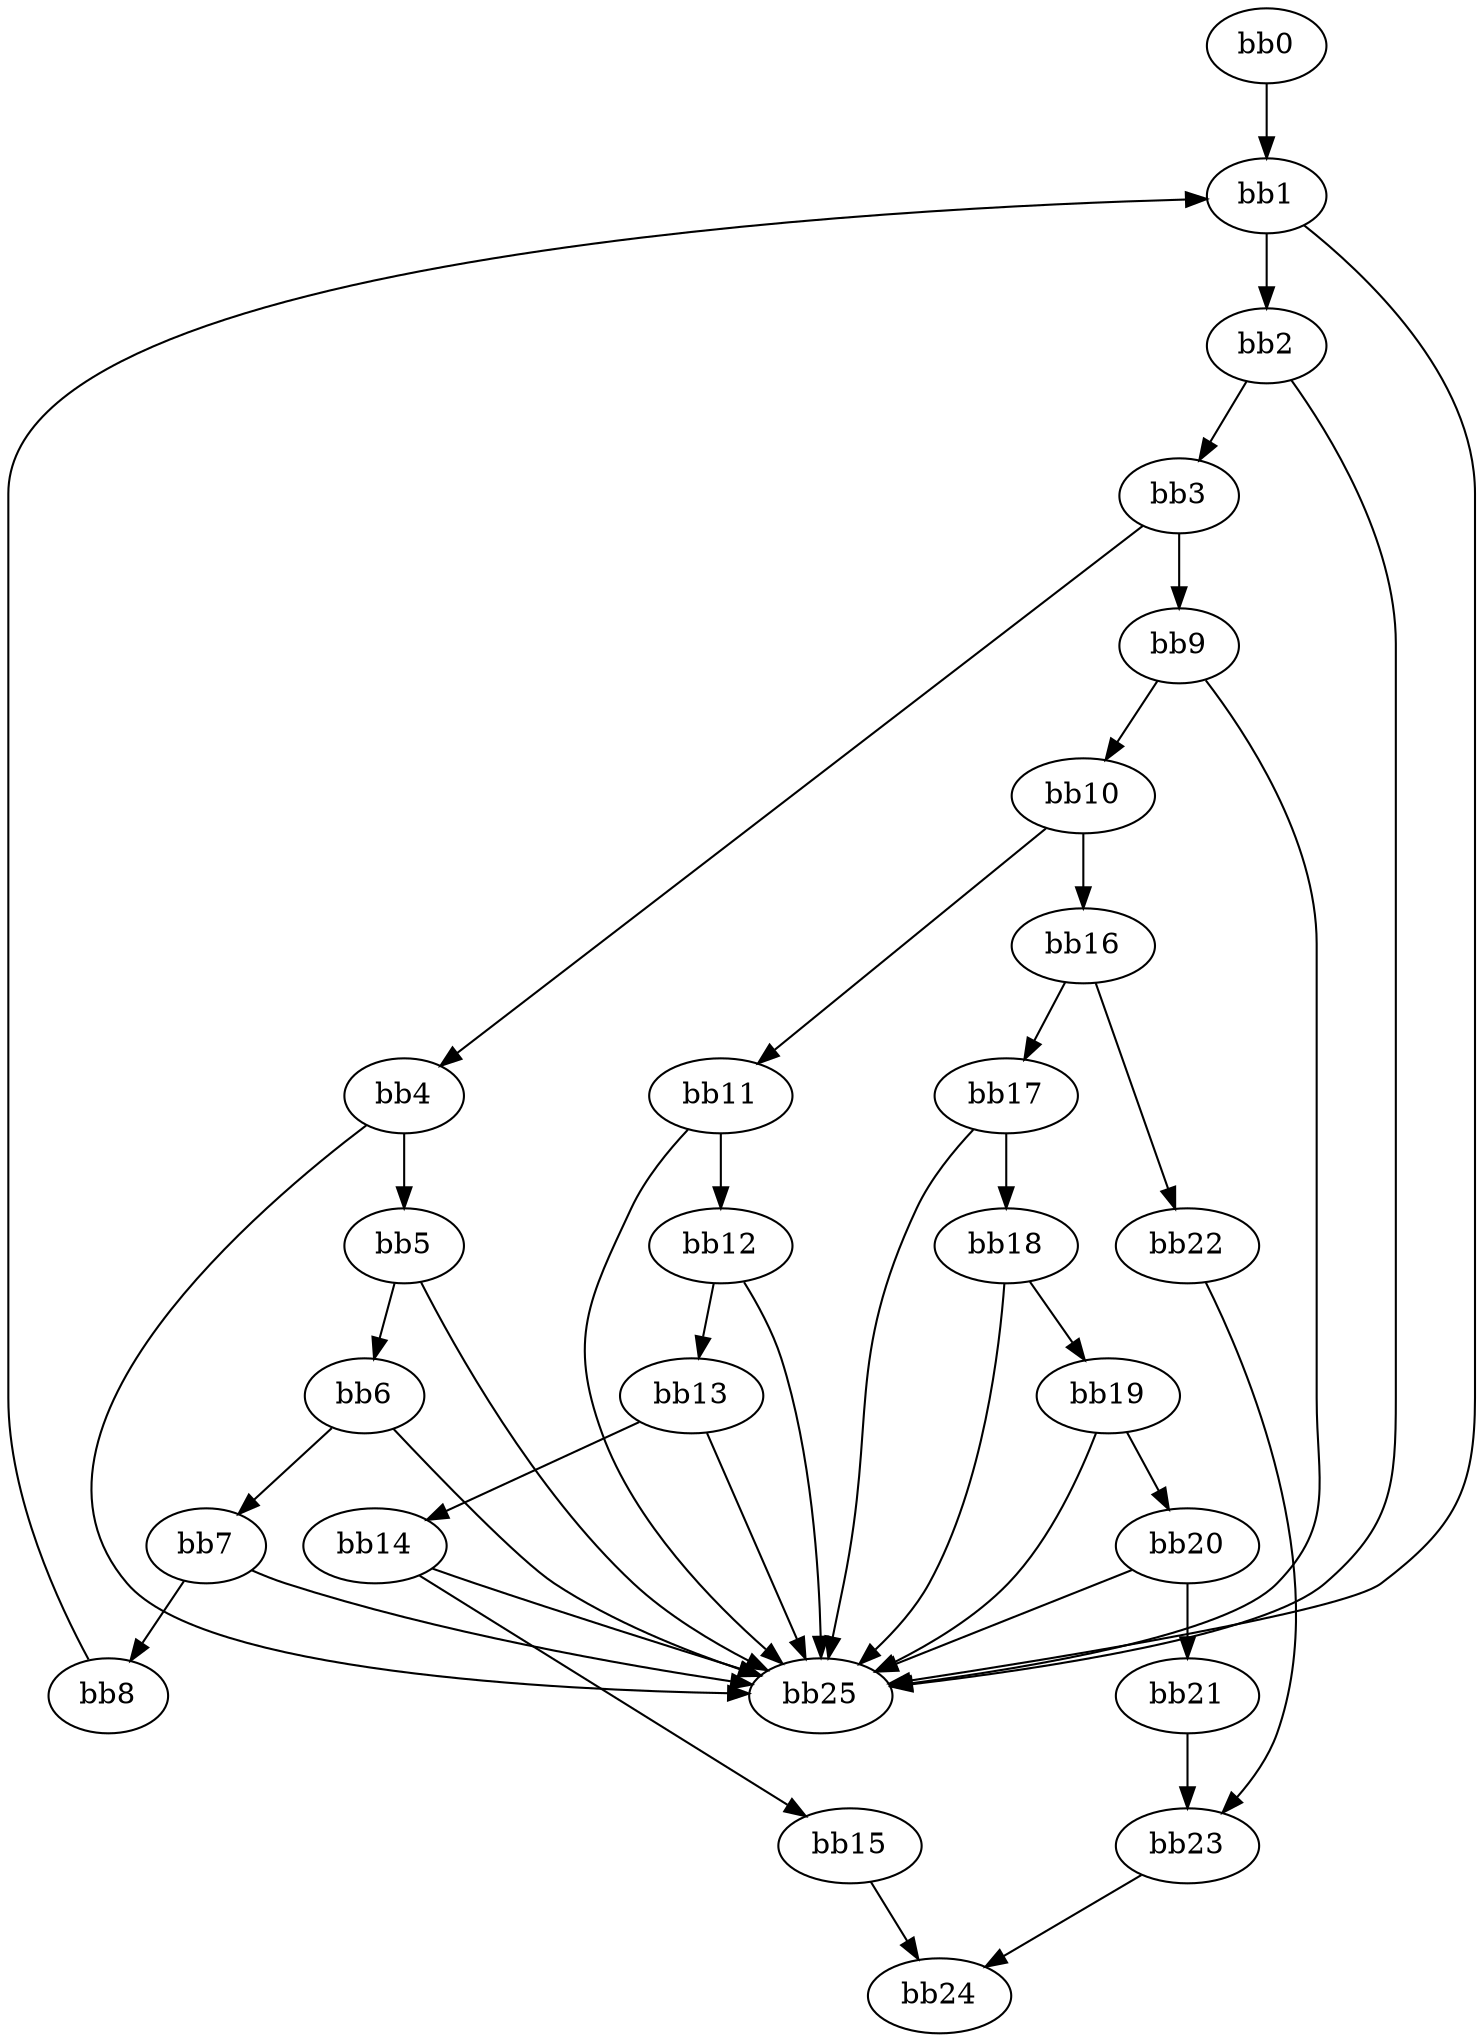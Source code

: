 digraph {
    0 [ label = "bb0\l" ]
    1 [ label = "bb1\l" ]
    2 [ label = "bb2\l" ]
    3 [ label = "bb3\l" ]
    4 [ label = "bb4\l" ]
    5 [ label = "bb5\l" ]
    6 [ label = "bb6\l" ]
    7 [ label = "bb7\l" ]
    8 [ label = "bb8\l" ]
    9 [ label = "bb9\l" ]
    10 [ label = "bb10\l" ]
    11 [ label = "bb11\l" ]
    12 [ label = "bb12\l" ]
    13 [ label = "bb13\l" ]
    14 [ label = "bb14\l" ]
    15 [ label = "bb15\l" ]
    16 [ label = "bb16\l" ]
    17 [ label = "bb17\l" ]
    18 [ label = "bb18\l" ]
    19 [ label = "bb19\l" ]
    20 [ label = "bb20\l" ]
    21 [ label = "bb21\l" ]
    22 [ label = "bb22\l" ]
    23 [ label = "bb23\l" ]
    24 [ label = "bb24\l" ]
    25 [ label = "bb25\l" ]
    0 -> 1 [ ]
    1 -> 2 [ ]
    1 -> 25 [ ]
    2 -> 3 [ ]
    2 -> 25 [ ]
    3 -> 4 [ ]
    3 -> 9 [ ]
    4 -> 5 [ ]
    4 -> 25 [ ]
    5 -> 6 [ ]
    5 -> 25 [ ]
    6 -> 7 [ ]
    6 -> 25 [ ]
    7 -> 8 [ ]
    7 -> 25 [ ]
    8 -> 1 [ ]
    9 -> 10 [ ]
    9 -> 25 [ ]
    10 -> 11 [ ]
    10 -> 16 [ ]
    11 -> 12 [ ]
    11 -> 25 [ ]
    12 -> 13 [ ]
    12 -> 25 [ ]
    13 -> 14 [ ]
    13 -> 25 [ ]
    14 -> 15 [ ]
    14 -> 25 [ ]
    15 -> 24 [ ]
    16 -> 17 [ ]
    16 -> 22 [ ]
    17 -> 18 [ ]
    17 -> 25 [ ]
    18 -> 19 [ ]
    18 -> 25 [ ]
    19 -> 20 [ ]
    19 -> 25 [ ]
    20 -> 21 [ ]
    20 -> 25 [ ]
    21 -> 23 [ ]
    22 -> 23 [ ]
    23 -> 24 [ ]
}

